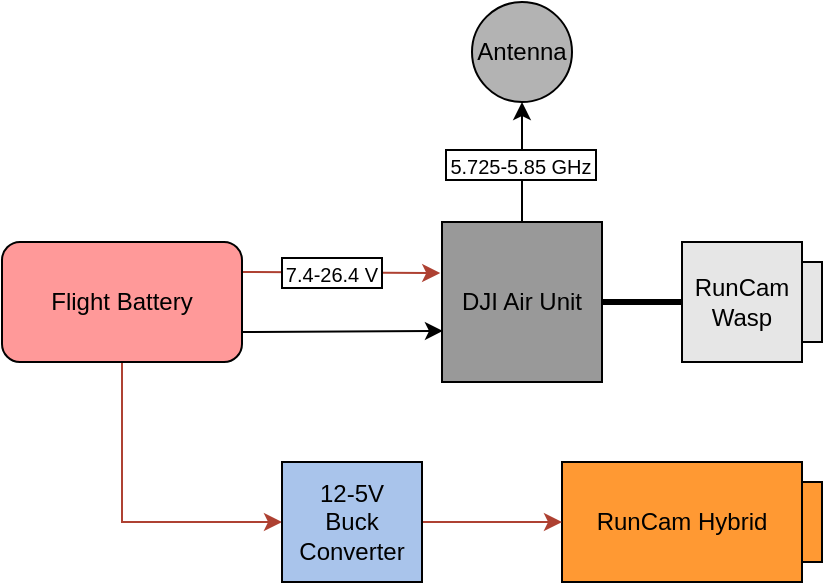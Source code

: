 <mxfile version="26.0.4">
  <diagram name="Page-1" id="DC6QERSeste_6dnxk59_">
    <mxGraphModel grid="1" page="1" gridSize="10" guides="1" tooltips="1" connect="1" arrows="1" fold="1" pageScale="1" pageWidth="850" pageHeight="1100" math="0" shadow="0">
      <root>
        <mxCell id="0" />
        <mxCell id="1" parent="0" />
        <mxCell id="0_UJ2nYibWQdH-gplCG--1" value="RunCam Hybrid" style="rounded=0;whiteSpace=wrap;html=1;fillColor=#FF9933;" vertex="1" parent="1">
          <mxGeometry x="420" y="320" width="120" height="60" as="geometry" />
        </mxCell>
        <mxCell id="fpba3UA_d8PlomYTpNNk-1" style="edgeStyle=orthogonalEdgeStyle;rounded=0;orthogonalLoop=1;jettySize=auto;html=1;entryX=0.5;entryY=1;entryDx=0;entryDy=0;" edge="1" parent="1" source="0_UJ2nYibWQdH-gplCG--2" target="0_UJ2nYibWQdH-gplCG--5">
          <mxGeometry relative="1" as="geometry" />
        </mxCell>
        <mxCell id="0_UJ2nYibWQdH-gplCG--2" value="&lt;div&gt;DJI Air Unit&lt;/div&gt;" style="whiteSpace=wrap;html=1;aspect=fixed;fillColor=#999999;" vertex="1" parent="1">
          <mxGeometry x="360" y="200" width="80" height="80" as="geometry" />
        </mxCell>
        <mxCell id="0_UJ2nYibWQdH-gplCG--3" value="RunCam Wasp" style="whiteSpace=wrap;html=1;aspect=fixed;fillColor=#E6E6E6;" vertex="1" parent="1">
          <mxGeometry x="480" y="210" width="60" height="60" as="geometry" />
        </mxCell>
        <mxCell id="0_UJ2nYibWQdH-gplCG--5" value="Antenna" style="ellipse;whiteSpace=wrap;html=1;aspect=fixed;fillColor=#B3B3B3;" vertex="1" parent="1">
          <mxGeometry x="375" y="90" width="50" height="50" as="geometry" />
        </mxCell>
        <mxCell id="0_UJ2nYibWQdH-gplCG--6" value="" style="endArrow=classic;html=1;rounded=0;fillColor=#fad9d5;strokeColor=#ae4132;entryX=-0.011;entryY=0.319;entryDx=0;entryDy=0;exitX=1;exitY=0.25;exitDx=0;exitDy=0;entryPerimeter=0;" edge="1" parent="1" source="0_UJ2nYibWQdH-gplCG--11" target="0_UJ2nYibWQdH-gplCG--2">
          <mxGeometry width="50" height="50" relative="1" as="geometry">
            <mxPoint x="310" y="180" as="sourcePoint" />
            <mxPoint x="280" y="200" as="targetPoint" />
          </mxGeometry>
        </mxCell>
        <mxCell id="0_UJ2nYibWQdH-gplCG--7" value="" style="endArrow=classic;html=1;rounded=0;exitX=1;exitY=0.75;exitDx=0;exitDy=0;entryX=0.006;entryY=0.681;entryDx=0;entryDy=0;entryPerimeter=0;" edge="1" parent="1" source="0_UJ2nYibWQdH-gplCG--11" target="0_UJ2nYibWQdH-gplCG--2">
          <mxGeometry width="50" height="50" relative="1" as="geometry">
            <mxPoint x="230" y="280" as="sourcePoint" />
            <mxPoint x="260" y="250" as="targetPoint" />
          </mxGeometry>
        </mxCell>
        <mxCell id="0_UJ2nYibWQdH-gplCG--10" value="" style="endArrow=none;html=1;rounded=0;exitX=1;exitY=0.5;exitDx=0;exitDy=0;entryX=0;entryY=0.5;entryDx=0;entryDy=0;strokeWidth=3;" edge="1" parent="1" source="0_UJ2nYibWQdH-gplCG--2" target="0_UJ2nYibWQdH-gplCG--3">
          <mxGeometry width="50" height="50" relative="1" as="geometry">
            <mxPoint x="490" y="220" as="sourcePoint" />
            <mxPoint x="540" y="170" as="targetPoint" />
          </mxGeometry>
        </mxCell>
        <mxCell id="fpba3UA_d8PlomYTpNNk-4" style="edgeStyle=orthogonalEdgeStyle;rounded=0;orthogonalLoop=1;jettySize=auto;html=1;exitX=0.5;exitY=1;exitDx=0;exitDy=0;strokeColor=#AE4132;entryX=0;entryY=0.5;entryDx=0;entryDy=0;" edge="1" parent="1" source="0_UJ2nYibWQdH-gplCG--11" target="fpba3UA_d8PlomYTpNNk-5">
          <mxGeometry relative="1" as="geometry">
            <mxPoint x="300" y="350" as="targetPoint" />
          </mxGeometry>
        </mxCell>
        <mxCell id="0_UJ2nYibWQdH-gplCG--11" value="Flight Battery" style="rounded=1;whiteSpace=wrap;html=1;fillColor=#FF9999;" vertex="1" parent="1">
          <mxGeometry x="140" y="210" width="120" height="60" as="geometry" />
        </mxCell>
        <mxCell id="KQOKkKyIEVsO_n2uQUoi-1" value="" style="rounded=0;whiteSpace=wrap;html=1;fillColor=#E6E6E6;" vertex="1" parent="1">
          <mxGeometry x="540" y="220" width="10" height="40" as="geometry" />
        </mxCell>
        <mxCell id="KQOKkKyIEVsO_n2uQUoi-2" value="" style="rounded=0;whiteSpace=wrap;html=1;fillColor=#FF9933;" vertex="1" parent="1">
          <mxGeometry x="540" y="330" width="10" height="40" as="geometry" />
        </mxCell>
        <mxCell id="fpba3UA_d8PlomYTpNNk-6" style="edgeStyle=orthogonalEdgeStyle;rounded=0;orthogonalLoop=1;jettySize=auto;html=1;entryX=0;entryY=0.5;entryDx=0;entryDy=0;strokeColor=#AE4132;" edge="1" parent="1" source="fpba3UA_d8PlomYTpNNk-5" target="0_UJ2nYibWQdH-gplCG--1">
          <mxGeometry relative="1" as="geometry" />
        </mxCell>
        <mxCell id="fpba3UA_d8PlomYTpNNk-5" value="12-5V&lt;div&gt;Buck Converter&lt;/div&gt;" style="rounded=0;whiteSpace=wrap;html=1;fillColor=#A9C4EB;" vertex="1" parent="1">
          <mxGeometry x="280" y="320" width="70" height="60" as="geometry" />
        </mxCell>
        <mxCell id="bTIfFS9ufE8lu44Mp_Ey-3" value="&lt;font style=&quot;font-size: 10px;&quot;&gt;7.4-26.4 V&lt;/font&gt;" style="rounded=0;whiteSpace=wrap;html=1;" vertex="1" parent="1">
          <mxGeometry x="280" y="218" width="50" height="15" as="geometry" />
        </mxCell>
        <mxCell id="bTIfFS9ufE8lu44Mp_Ey-4" value="&lt;font style=&quot;font-size: 10px;&quot;&gt;5.725-5.85 GHz&lt;/font&gt;" style="rounded=0;whiteSpace=wrap;html=1;" vertex="1" parent="1">
          <mxGeometry x="362" y="164" width="75" height="15" as="geometry" />
        </mxCell>
      </root>
    </mxGraphModel>
  </diagram>
</mxfile>

